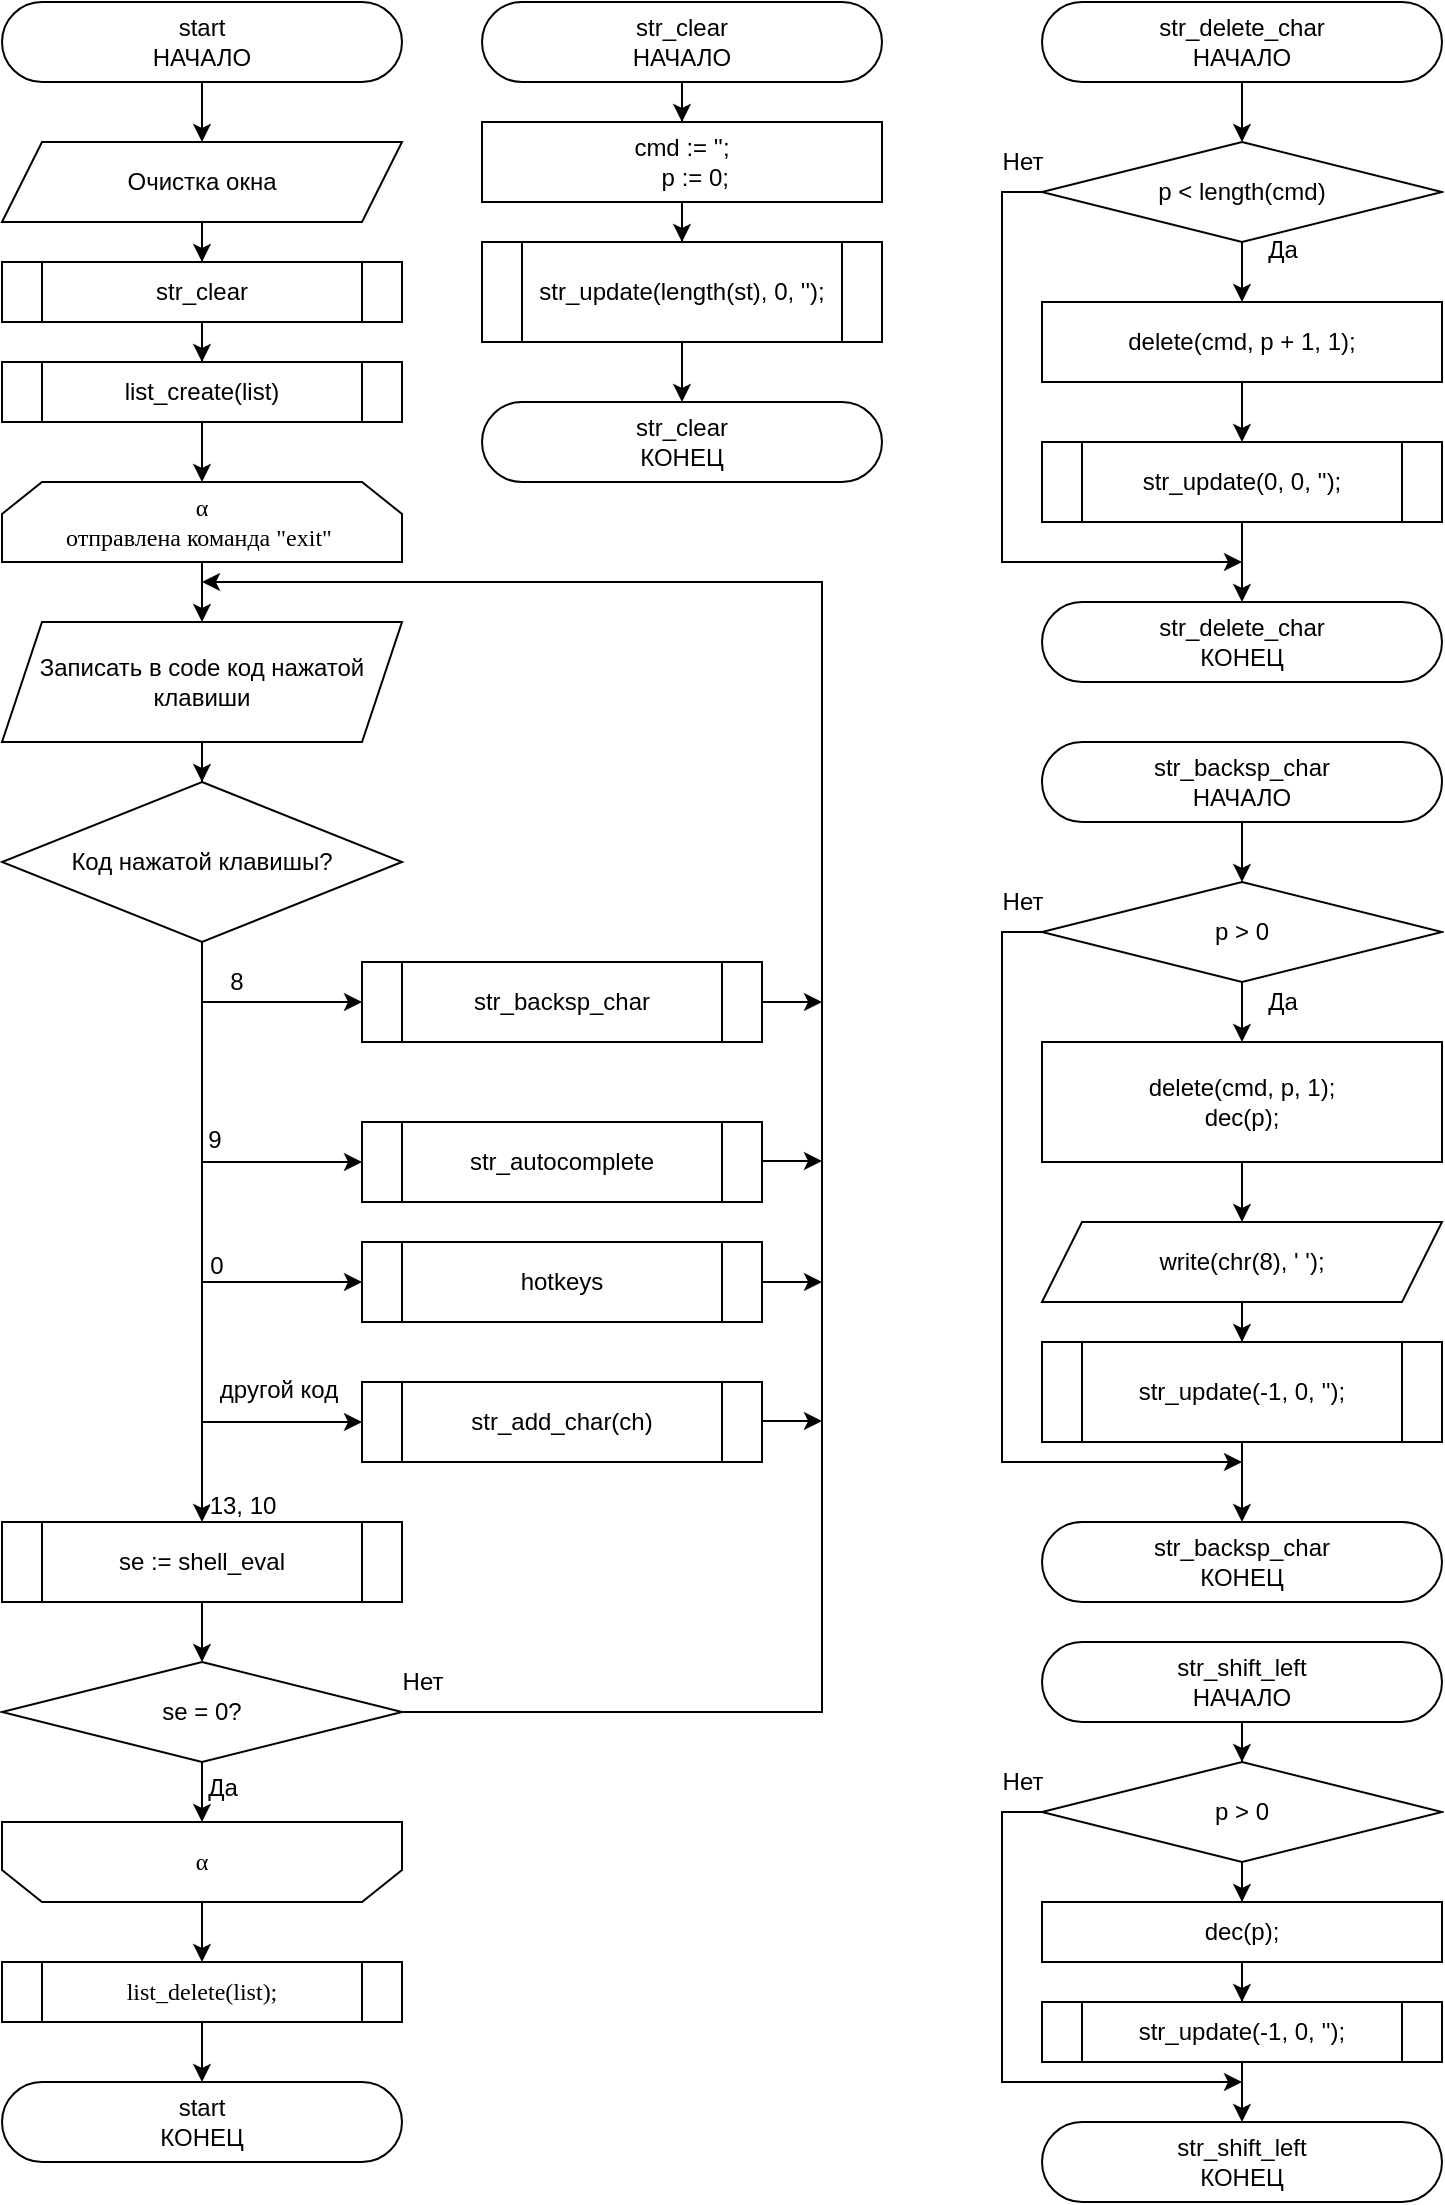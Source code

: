 <mxfile version="14.5.3" type="device"><diagram id="C5RBs43oDa-KdzZeNtuy" name="Page-1"><mxGraphModel dx="1102" dy="614" grid="1" gridSize="10" guides="1" tooltips="1" connect="1" arrows="1" fold="1" page="1" pageScale="1" pageWidth="827" pageHeight="1169" math="0" shadow="0"><root><mxCell id="WIyWlLk6GJQsqaUBKTNV-0"/><mxCell id="WIyWlLk6GJQsqaUBKTNV-1" parent="WIyWlLk6GJQsqaUBKTNV-0"/><mxCell id="dcutT4DS5eRzAWWODMpt-2" value="" style="edgeStyle=orthogonalEdgeStyle;rounded=0;orthogonalLoop=1;jettySize=auto;html=1;strokeWidth=1;fontSize=12;" edge="1" parent="WIyWlLk6GJQsqaUBKTNV-1" source="dcutT4DS5eRzAWWODMpt-0" target="dcutT4DS5eRzAWWODMpt-1"><mxGeometry relative="1" as="geometry"/></mxCell><mxCell id="dcutT4DS5eRzAWWODMpt-0" value="start&lt;br style=&quot;font-size: 12px;&quot;&gt;НАЧАЛО" style="rounded=1;whiteSpace=wrap;html=1;arcSize=50;strokeWidth=1;fontSize=12;" vertex="1" parent="WIyWlLk6GJQsqaUBKTNV-1"><mxGeometry x="40" y="40" width="200" height="40" as="geometry"/></mxCell><mxCell id="dcutT4DS5eRzAWWODMpt-4" value="" style="edgeStyle=orthogonalEdgeStyle;rounded=0;orthogonalLoop=1;jettySize=auto;html=1;strokeWidth=1;fontSize=12;" edge="1" parent="WIyWlLk6GJQsqaUBKTNV-1" source="dcutT4DS5eRzAWWODMpt-1" target="dcutT4DS5eRzAWWODMpt-3"><mxGeometry relative="1" as="geometry"/></mxCell><mxCell id="dcutT4DS5eRzAWWODMpt-1" value="Очистка окна" style="shape=parallelogram;perimeter=parallelogramPerimeter;whiteSpace=wrap;html=1;fixedSize=1;strokeWidth=1;fontSize=12;" vertex="1" parent="WIyWlLk6GJQsqaUBKTNV-1"><mxGeometry x="40" y="110" width="200" height="40" as="geometry"/></mxCell><mxCell id="dcutT4DS5eRzAWWODMpt-6" value="" style="edgeStyle=orthogonalEdgeStyle;rounded=0;orthogonalLoop=1;jettySize=auto;html=1;strokeWidth=1;fontSize=12;" edge="1" parent="WIyWlLk6GJQsqaUBKTNV-1" source="dcutT4DS5eRzAWWODMpt-3" target="dcutT4DS5eRzAWWODMpt-5"><mxGeometry relative="1" as="geometry"/></mxCell><mxCell id="dcutT4DS5eRzAWWODMpt-3" value="str_clear" style="shape=process;whiteSpace=wrap;html=1;backgroundOutline=1;strokeWidth=1;fontSize=12;" vertex="1" parent="WIyWlLk6GJQsqaUBKTNV-1"><mxGeometry x="40" y="170" width="200" height="30" as="geometry"/></mxCell><mxCell id="dcutT4DS5eRzAWWODMpt-8" value="" style="edgeStyle=orthogonalEdgeStyle;rounded=0;orthogonalLoop=1;jettySize=auto;html=1;strokeWidth=1;fontSize=12;" edge="1" parent="WIyWlLk6GJQsqaUBKTNV-1" source="dcutT4DS5eRzAWWODMpt-5" target="dcutT4DS5eRzAWWODMpt-7"><mxGeometry relative="1" as="geometry"/></mxCell><mxCell id="dcutT4DS5eRzAWWODMpt-5" value="list_create(list)" style="shape=process;whiteSpace=wrap;html=1;backgroundOutline=1;strokeWidth=1;fontSize=12;" vertex="1" parent="WIyWlLk6GJQsqaUBKTNV-1"><mxGeometry x="40" y="220" width="200" height="30" as="geometry"/></mxCell><mxCell id="dcutT4DS5eRzAWWODMpt-22" value="" style="edgeStyle=orthogonalEdgeStyle;rounded=0;orthogonalLoop=1;jettySize=auto;html=1;strokeWidth=1;fontSize=12;" edge="1" parent="WIyWlLk6GJQsqaUBKTNV-1" source="dcutT4DS5eRzAWWODMpt-7" target="dcutT4DS5eRzAWWODMpt-21"><mxGeometry relative="1" as="geometry"/></mxCell><mxCell id="dcutT4DS5eRzAWWODMpt-7" value="α&lt;br style=&quot;font-size: 12px;&quot;&gt;отправлена команда &quot;exit&quot;&amp;nbsp;" style="shape=loopLimit;whiteSpace=wrap;html=1;rounded=0;shadow=0;strokeWidth=1;fillColor=#ffffff;fontFamily=Times New Roman;fontSize=12;" vertex="1" parent="WIyWlLk6GJQsqaUBKTNV-1"><mxGeometry x="40" y="280" width="200" height="40" as="geometry"/></mxCell><mxCell id="dcutT4DS5eRzAWWODMpt-12" value="13, 10" style="edgeStyle=orthogonalEdgeStyle;rounded=0;orthogonalLoop=1;jettySize=auto;html=1;strokeWidth=1;entryX=0.5;entryY=0;entryDx=0;entryDy=0;fontSize=12;" edge="1" parent="WIyWlLk6GJQsqaUBKTNV-1" source="dcutT4DS5eRzAWWODMpt-9" target="dcutT4DS5eRzAWWODMpt-13"><mxGeometry x="0.941" y="20" relative="1" as="geometry"><mxPoint x="140" y="510" as="targetPoint"/><mxPoint as="offset"/></mxGeometry></mxCell><mxCell id="dcutT4DS5eRzAWWODMpt-9" value="Код нажатой клавишы?" style="rhombus;whiteSpace=wrap;html=1;strokeWidth=1;fontSize=12;" vertex="1" parent="WIyWlLk6GJQsqaUBKTNV-1"><mxGeometry x="40" y="430" width="200" height="80" as="geometry"/></mxCell><mxCell id="dcutT4DS5eRzAWWODMpt-15" value="" style="edgeStyle=orthogonalEdgeStyle;rounded=0;orthogonalLoop=1;jettySize=auto;html=1;strokeWidth=1;fontSize=12;" edge="1" parent="WIyWlLk6GJQsqaUBKTNV-1" source="dcutT4DS5eRzAWWODMpt-13" target="dcutT4DS5eRzAWWODMpt-14"><mxGeometry relative="1" as="geometry"/></mxCell><mxCell id="dcutT4DS5eRzAWWODMpt-13" value="se :=&amp;nbsp;shell_eval" style="shape=process;whiteSpace=wrap;html=1;backgroundOutline=1;strokeWidth=1;fontSize=12;" vertex="1" parent="WIyWlLk6GJQsqaUBKTNV-1"><mxGeometry x="40" y="800" width="200" height="40" as="geometry"/></mxCell><mxCell id="dcutT4DS5eRzAWWODMpt-18" value="Да" style="edgeStyle=orthogonalEdgeStyle;rounded=0;orthogonalLoop=1;jettySize=auto;html=1;strokeWidth=1;fontSize=12;" edge="1" parent="WIyWlLk6GJQsqaUBKTNV-1" source="dcutT4DS5eRzAWWODMpt-14" target="dcutT4DS5eRzAWWODMpt-17"><mxGeometry x="-0.5" y="10" relative="1" as="geometry"><mxPoint as="offset"/></mxGeometry></mxCell><mxCell id="dcutT4DS5eRzAWWODMpt-38" value="Нет" style="edgeStyle=orthogonalEdgeStyle;rounded=0;orthogonalLoop=1;jettySize=auto;html=1;strokeWidth=1;fontSize=12;exitX=1;exitY=0.5;exitDx=0;exitDy=0;" edge="1" parent="WIyWlLk6GJQsqaUBKTNV-1" source="dcutT4DS5eRzAWWODMpt-14"><mxGeometry x="-0.982" y="15" relative="1" as="geometry"><mxPoint x="140" y="330" as="targetPoint"/><Array as="points"><mxPoint x="450" y="895"/><mxPoint x="450" y="330"/></Array><mxPoint as="offset"/></mxGeometry></mxCell><mxCell id="dcutT4DS5eRzAWWODMpt-14" value="se = 0?" style="rhombus;whiteSpace=wrap;html=1;strokeWidth=1;fontSize=12;" vertex="1" parent="WIyWlLk6GJQsqaUBKTNV-1"><mxGeometry x="40" y="870" width="200" height="50" as="geometry"/></mxCell><mxCell id="dcutT4DS5eRzAWWODMpt-48" value="" style="edgeStyle=orthogonalEdgeStyle;rounded=0;orthogonalLoop=1;jettySize=auto;html=1;strokeWidth=1;fontSize=12;" edge="1" parent="WIyWlLk6GJQsqaUBKTNV-1" source="dcutT4DS5eRzAWWODMpt-17" target="dcutT4DS5eRzAWWODMpt-47"><mxGeometry relative="1" as="geometry"/></mxCell><mxCell id="dcutT4DS5eRzAWWODMpt-17" value="α" style="shape=loopLimit;whiteSpace=wrap;html=1;rounded=0;shadow=0;strokeWidth=1;fillColor=#ffffff;fontFamily=Times New Roman;fontSize=12;direction=west;" vertex="1" parent="WIyWlLk6GJQsqaUBKTNV-1"><mxGeometry x="40" y="950" width="200" height="40" as="geometry"/></mxCell><mxCell id="dcutT4DS5eRzAWWODMpt-23" value="" style="edgeStyle=orthogonalEdgeStyle;rounded=0;orthogonalLoop=1;jettySize=auto;html=1;strokeWidth=1;fontSize=12;" edge="1" parent="WIyWlLk6GJQsqaUBKTNV-1" source="dcutT4DS5eRzAWWODMpt-21" target="dcutT4DS5eRzAWWODMpt-9"><mxGeometry relative="1" as="geometry"/></mxCell><mxCell id="dcutT4DS5eRzAWWODMpt-21" value="Записать в&amp;nbsp;code код нажатой клавиши" style="shape=parallelogram;perimeter=parallelogramPerimeter;whiteSpace=wrap;html=1;fixedSize=1;strokeWidth=1;fontSize=12;" vertex="1" parent="WIyWlLk6GJQsqaUBKTNV-1"><mxGeometry x="40" y="350" width="200" height="60" as="geometry"/></mxCell><mxCell id="dcutT4DS5eRzAWWODMpt-40" value="" style="edgeStyle=orthogonalEdgeStyle;rounded=0;orthogonalLoop=1;jettySize=auto;html=1;strokeWidth=1;fontSize=12;" edge="1" parent="WIyWlLk6GJQsqaUBKTNV-1" source="dcutT4DS5eRzAWWODMpt-24"><mxGeometry relative="1" as="geometry"><mxPoint x="450" y="540" as="targetPoint"/></mxGeometry></mxCell><mxCell id="dcutT4DS5eRzAWWODMpt-24" value="str_backsp_char" style="shape=process;whiteSpace=wrap;html=1;backgroundOutline=1;strokeWidth=1;fontSize=12;" vertex="1" parent="WIyWlLk6GJQsqaUBKTNV-1"><mxGeometry x="220" y="520" width="200" height="40" as="geometry"/></mxCell><mxCell id="dcutT4DS5eRzAWWODMpt-25" value="" style="endArrow=classic;html=1;strokeWidth=1;fontSize=12;entryX=0;entryY=0.5;entryDx=0;entryDy=0;" edge="1" parent="WIyWlLk6GJQsqaUBKTNV-1" target="dcutT4DS5eRzAWWODMpt-24"><mxGeometry width="50" height="50" relative="1" as="geometry"><mxPoint x="140" y="540" as="sourcePoint"/><mxPoint x="200" y="540" as="targetPoint"/></mxGeometry></mxCell><mxCell id="dcutT4DS5eRzAWWODMpt-26" value="8" style="edgeLabel;html=1;align=center;verticalAlign=middle;resizable=0;points=[];fontSize=12;" vertex="1" connectable="0" parent="dcutT4DS5eRzAWWODMpt-25"><mxGeometry x="-0.367" relative="1" as="geometry"><mxPoint x="-9" y="-10" as="offset"/></mxGeometry></mxCell><mxCell id="dcutT4DS5eRzAWWODMpt-27" value="str_autocomplete" style="shape=process;whiteSpace=wrap;html=1;backgroundOutline=1;strokeWidth=1;fontSize=12;" vertex="1" parent="WIyWlLk6GJQsqaUBKTNV-1"><mxGeometry x="220" y="600" width="200" height="40" as="geometry"/></mxCell><mxCell id="dcutT4DS5eRzAWWODMpt-28" value="9" style="edgeLabel;html=1;align=center;verticalAlign=middle;resizable=0;points=[];fontSize=12;" vertex="1" connectable="0" parent="WIyWlLk6GJQsqaUBKTNV-1"><mxGeometry x="150" y="610" as="geometry"><mxPoint x="-4" y="-1" as="offset"/></mxGeometry></mxCell><mxCell id="dcutT4DS5eRzAWWODMpt-29" value="" style="endArrow=classic;html=1;strokeWidth=1;fontSize=12;entryX=0;entryY=0.5;entryDx=0;entryDy=0;" edge="1" parent="WIyWlLk6GJQsqaUBKTNV-1" target="dcutT4DS5eRzAWWODMpt-27"><mxGeometry width="50" height="50" relative="1" as="geometry"><mxPoint x="140" y="620" as="sourcePoint"/><mxPoint x="210" y="550" as="targetPoint"/></mxGeometry></mxCell><mxCell id="dcutT4DS5eRzAWWODMpt-31" value="hotkeys" style="shape=process;whiteSpace=wrap;html=1;backgroundOutline=1;strokeWidth=1;fontSize=12;" vertex="1" parent="WIyWlLk6GJQsqaUBKTNV-1"><mxGeometry x="220" y="660" width="200" height="40" as="geometry"/></mxCell><mxCell id="dcutT4DS5eRzAWWODMpt-32" value="0" style="edgeLabel;html=1;align=center;verticalAlign=middle;resizable=0;points=[];fontSize=12;" vertex="1" connectable="0" parent="WIyWlLk6GJQsqaUBKTNV-1"><mxGeometry x="150" y="670" as="geometry"><mxPoint x="-3" y="2" as="offset"/></mxGeometry></mxCell><mxCell id="dcutT4DS5eRzAWWODMpt-33" value="" style="endArrow=classic;html=1;strokeWidth=1;fontSize=12;entryX=0;entryY=0.5;entryDx=0;entryDy=0;" edge="1" parent="WIyWlLk6GJQsqaUBKTNV-1" target="dcutT4DS5eRzAWWODMpt-31"><mxGeometry width="50" height="50" relative="1" as="geometry"><mxPoint x="140" y="680" as="sourcePoint"/><mxPoint x="200" y="730" as="targetPoint"/></mxGeometry></mxCell><mxCell id="dcutT4DS5eRzAWWODMpt-34" value="str_add_char(ch)" style="shape=process;whiteSpace=wrap;html=1;backgroundOutline=1;strokeWidth=1;fontSize=12;" vertex="1" parent="WIyWlLk6GJQsqaUBKTNV-1"><mxGeometry x="220" y="730" width="200" height="40" as="geometry"/></mxCell><mxCell id="dcutT4DS5eRzAWWODMpt-35" value="другой код" style="edgeLabel;html=1;align=center;verticalAlign=middle;resizable=0;points=[];fontSize=12;" vertex="1" connectable="0" parent="WIyWlLk6GJQsqaUBKTNV-1"><mxGeometry x="180" y="730" as="geometry"><mxPoint x="-2" y="4" as="offset"/></mxGeometry></mxCell><mxCell id="dcutT4DS5eRzAWWODMpt-36" value="" style="endArrow=classic;html=1;strokeWidth=1;fontSize=12;entryX=0;entryY=0.5;entryDx=0;entryDy=0;" edge="1" parent="WIyWlLk6GJQsqaUBKTNV-1" target="dcutT4DS5eRzAWWODMpt-34"><mxGeometry width="50" height="50" relative="1" as="geometry"><mxPoint x="140" y="750" as="sourcePoint"/><mxPoint x="200" y="800" as="targetPoint"/></mxGeometry></mxCell><mxCell id="dcutT4DS5eRzAWWODMpt-41" value="" style="edgeStyle=orthogonalEdgeStyle;rounded=0;orthogonalLoop=1;jettySize=auto;html=1;strokeWidth=1;fontSize=12;" edge="1" parent="WIyWlLk6GJQsqaUBKTNV-1"><mxGeometry relative="1" as="geometry"><mxPoint x="420" y="619.5" as="sourcePoint"/><mxPoint x="450" y="619.5" as="targetPoint"/></mxGeometry></mxCell><mxCell id="dcutT4DS5eRzAWWODMpt-43" value="" style="edgeStyle=orthogonalEdgeStyle;rounded=0;orthogonalLoop=1;jettySize=auto;html=1;strokeWidth=1;fontSize=12;" edge="1" parent="WIyWlLk6GJQsqaUBKTNV-1"><mxGeometry relative="1" as="geometry"><mxPoint x="420" y="680" as="sourcePoint"/><mxPoint x="450" y="680" as="targetPoint"/></mxGeometry></mxCell><mxCell id="dcutT4DS5eRzAWWODMpt-45" value="" style="edgeStyle=orthogonalEdgeStyle;rounded=0;orthogonalLoop=1;jettySize=auto;html=1;strokeWidth=1;fontSize=12;" edge="1" parent="WIyWlLk6GJQsqaUBKTNV-1"><mxGeometry relative="1" as="geometry"><mxPoint x="420" y="749.5" as="sourcePoint"/><mxPoint x="450" y="749.5" as="targetPoint"/></mxGeometry></mxCell><mxCell id="dcutT4DS5eRzAWWODMpt-50" value="" style="edgeStyle=orthogonalEdgeStyle;rounded=0;orthogonalLoop=1;jettySize=auto;html=1;strokeWidth=1;fontSize=12;" edge="1" parent="WIyWlLk6GJQsqaUBKTNV-1" source="dcutT4DS5eRzAWWODMpt-47" target="dcutT4DS5eRzAWWODMpt-49"><mxGeometry relative="1" as="geometry"/></mxCell><mxCell id="dcutT4DS5eRzAWWODMpt-47" value="list_delete(list);" style="shape=process;whiteSpace=wrap;html=1;backgroundOutline=1;rounded=0;shadow=0;fontFamily=Times New Roman;strokeWidth=1;" vertex="1" parent="WIyWlLk6GJQsqaUBKTNV-1"><mxGeometry x="40" y="1020" width="200" height="30" as="geometry"/></mxCell><mxCell id="dcutT4DS5eRzAWWODMpt-49" value="start&lt;br style=&quot;font-size: 12px&quot;&gt;КОНЕЦ" style="rounded=1;whiteSpace=wrap;html=1;arcSize=50;strokeWidth=1;fontSize=12;" vertex="1" parent="WIyWlLk6GJQsqaUBKTNV-1"><mxGeometry x="40" y="1080" width="200" height="40" as="geometry"/></mxCell><mxCell id="dcutT4DS5eRzAWWODMpt-53" value="" style="edgeStyle=orthogonalEdgeStyle;rounded=0;orthogonalLoop=1;jettySize=auto;html=1;strokeWidth=1;fontSize=12;" edge="1" parent="WIyWlLk6GJQsqaUBKTNV-1" source="dcutT4DS5eRzAWWODMpt-51" target="dcutT4DS5eRzAWWODMpt-52"><mxGeometry relative="1" as="geometry"/></mxCell><mxCell id="dcutT4DS5eRzAWWODMpt-51" value="str_clear&lt;br style=&quot;font-size: 12px&quot;&gt;НАЧАЛО" style="rounded=1;whiteSpace=wrap;html=1;arcSize=50;strokeWidth=1;fontSize=12;" vertex="1" parent="WIyWlLk6GJQsqaUBKTNV-1"><mxGeometry x="280" y="40" width="200" height="40" as="geometry"/></mxCell><mxCell id="dcutT4DS5eRzAWWODMpt-56" value="" style="edgeStyle=orthogonalEdgeStyle;rounded=0;orthogonalLoop=1;jettySize=auto;html=1;strokeWidth=1;fontSize=12;" edge="1" parent="WIyWlLk6GJQsqaUBKTNV-1" source="dcutT4DS5eRzAWWODMpt-52" target="dcutT4DS5eRzAWWODMpt-55"><mxGeometry relative="1" as="geometry"/></mxCell><mxCell id="dcutT4DS5eRzAWWODMpt-52" value="&lt;div&gt;cmd := '';&lt;/div&gt;&lt;div&gt;&amp;nbsp; &amp;nbsp; p := 0;&lt;/div&gt;" style="rounded=0;whiteSpace=wrap;html=1;strokeWidth=1;fontSize=12;" vertex="1" parent="WIyWlLk6GJQsqaUBKTNV-1"><mxGeometry x="280" y="100" width="200" height="40" as="geometry"/></mxCell><mxCell id="dcutT4DS5eRzAWWODMpt-58" value="" style="edgeStyle=orthogonalEdgeStyle;rounded=0;orthogonalLoop=1;jettySize=auto;html=1;strokeWidth=1;fontSize=12;" edge="1" parent="WIyWlLk6GJQsqaUBKTNV-1" source="dcutT4DS5eRzAWWODMpt-55" target="dcutT4DS5eRzAWWODMpt-57"><mxGeometry relative="1" as="geometry"/></mxCell><mxCell id="dcutT4DS5eRzAWWODMpt-55" value="str_update(length(st), 0, '');" style="shape=process;whiteSpace=wrap;html=1;backgroundOutline=1;rounded=0;strokeWidth=1;" vertex="1" parent="WIyWlLk6GJQsqaUBKTNV-1"><mxGeometry x="280" y="160" width="200" height="50" as="geometry"/></mxCell><mxCell id="dcutT4DS5eRzAWWODMpt-57" value="str_clear&lt;br style=&quot;font-size: 12px&quot;&gt;КОНЕЦ" style="rounded=1;whiteSpace=wrap;html=1;arcSize=50;strokeWidth=1;fontSize=12;" vertex="1" parent="WIyWlLk6GJQsqaUBKTNV-1"><mxGeometry x="280" y="240" width="200" height="40" as="geometry"/></mxCell><mxCell id="dcutT4DS5eRzAWWODMpt-61" value="" style="edgeStyle=orthogonalEdgeStyle;rounded=0;orthogonalLoop=1;jettySize=auto;html=1;strokeWidth=1;fontSize=12;" edge="1" parent="WIyWlLk6GJQsqaUBKTNV-1" source="dcutT4DS5eRzAWWODMpt-59" target="dcutT4DS5eRzAWWODMpt-60"><mxGeometry relative="1" as="geometry"/></mxCell><mxCell id="dcutT4DS5eRzAWWODMpt-59" value="str_delete_char&lt;br style=&quot;font-size: 12px&quot;&gt;НАЧАЛО" style="rounded=1;whiteSpace=wrap;html=1;arcSize=50;strokeWidth=1;fontSize=12;" vertex="1" parent="WIyWlLk6GJQsqaUBKTNV-1"><mxGeometry x="560" y="40" width="200" height="40" as="geometry"/></mxCell><mxCell id="dcutT4DS5eRzAWWODMpt-63" value="Да" style="edgeStyle=orthogonalEdgeStyle;rounded=0;orthogonalLoop=1;jettySize=auto;html=1;strokeWidth=1;fontSize=12;" edge="1" parent="WIyWlLk6GJQsqaUBKTNV-1" source="dcutT4DS5eRzAWWODMpt-60"><mxGeometry x="-0.733" y="20" relative="1" as="geometry"><mxPoint x="660" y="190" as="targetPoint"/><mxPoint as="offset"/></mxGeometry></mxCell><mxCell id="dcutT4DS5eRzAWWODMpt-69" value="Нет" style="edgeStyle=orthogonalEdgeStyle;rounded=0;orthogonalLoop=1;jettySize=auto;html=1;strokeWidth=1;fontSize=12;exitX=0;exitY=0.5;exitDx=0;exitDy=0;" edge="1" parent="WIyWlLk6GJQsqaUBKTNV-1" source="dcutT4DS5eRzAWWODMpt-60"><mxGeometry x="-0.939" y="-15" relative="1" as="geometry"><mxPoint x="660" y="320" as="targetPoint"/><Array as="points"><mxPoint x="540" y="135"/><mxPoint x="540" y="320"/></Array><mxPoint as="offset"/></mxGeometry></mxCell><mxCell id="dcutT4DS5eRzAWWODMpt-60" value="p &amp;lt; length(cmd)" style="rhombus;whiteSpace=wrap;html=1;strokeWidth=1;fontSize=12;" vertex="1" parent="WIyWlLk6GJQsqaUBKTNV-1"><mxGeometry x="560" y="110" width="200" height="50" as="geometry"/></mxCell><mxCell id="dcutT4DS5eRzAWWODMpt-66" value="" style="edgeStyle=orthogonalEdgeStyle;rounded=0;orthogonalLoop=1;jettySize=auto;html=1;strokeWidth=1;fontSize=12;" edge="1" parent="WIyWlLk6GJQsqaUBKTNV-1" source="dcutT4DS5eRzAWWODMpt-64" target="dcutT4DS5eRzAWWODMpt-65"><mxGeometry relative="1" as="geometry"/></mxCell><mxCell id="dcutT4DS5eRzAWWODMpt-64" value="delete(cmd, p + 1, 1);" style="rounded=0;whiteSpace=wrap;html=1;strokeWidth=1;fontSize=12;" vertex="1" parent="WIyWlLk6GJQsqaUBKTNV-1"><mxGeometry x="560" y="190" width="200" height="40" as="geometry"/></mxCell><mxCell id="dcutT4DS5eRzAWWODMpt-68" value="" style="edgeStyle=orthogonalEdgeStyle;rounded=0;orthogonalLoop=1;jettySize=auto;html=1;strokeWidth=1;fontSize=12;" edge="1" parent="WIyWlLk6GJQsqaUBKTNV-1" source="dcutT4DS5eRzAWWODMpt-65" target="dcutT4DS5eRzAWWODMpt-67"><mxGeometry relative="1" as="geometry"/></mxCell><mxCell id="dcutT4DS5eRzAWWODMpt-65" value="str_update(0, 0, '');" style="shape=process;whiteSpace=wrap;html=1;backgroundOutline=1;rounded=0;strokeWidth=1;" vertex="1" parent="WIyWlLk6GJQsqaUBKTNV-1"><mxGeometry x="560" y="260" width="200" height="40" as="geometry"/></mxCell><mxCell id="dcutT4DS5eRzAWWODMpt-67" value="str_delete_char&lt;br style=&quot;font-size: 12px&quot;&gt;КОНЕЦ" style="rounded=1;whiteSpace=wrap;html=1;arcSize=50;strokeWidth=1;fontSize=12;" vertex="1" parent="WIyWlLk6GJQsqaUBKTNV-1"><mxGeometry x="560" y="340" width="200" height="40" as="geometry"/></mxCell><mxCell id="dcutT4DS5eRzAWWODMpt-72" value="" style="edgeStyle=orthogonalEdgeStyle;rounded=0;orthogonalLoop=1;jettySize=auto;html=1;strokeWidth=1;fontSize=12;" edge="1" parent="WIyWlLk6GJQsqaUBKTNV-1" source="dcutT4DS5eRzAWWODMpt-70" target="dcutT4DS5eRzAWWODMpt-71"><mxGeometry relative="1" as="geometry"/></mxCell><mxCell id="dcutT4DS5eRzAWWODMpt-70" value="str_backsp_char&lt;br style=&quot;font-size: 12px&quot;&gt;НАЧАЛО" style="rounded=1;whiteSpace=wrap;html=1;arcSize=50;strokeWidth=1;fontSize=12;" vertex="1" parent="WIyWlLk6GJQsqaUBKTNV-1"><mxGeometry x="560" y="410" width="200" height="40" as="geometry"/></mxCell><mxCell id="dcutT4DS5eRzAWWODMpt-74" value="Да" style="edgeStyle=orthogonalEdgeStyle;rounded=0;orthogonalLoop=1;jettySize=auto;html=1;strokeWidth=1;fontSize=12;" edge="1" parent="WIyWlLk6GJQsqaUBKTNV-1" source="dcutT4DS5eRzAWWODMpt-71" target="dcutT4DS5eRzAWWODMpt-73"><mxGeometry x="-0.6" y="20" relative="1" as="geometry"><mxPoint as="offset"/></mxGeometry></mxCell><mxCell id="dcutT4DS5eRzAWWODMpt-82" value="Нет" style="edgeStyle=orthogonalEdgeStyle;rounded=0;orthogonalLoop=1;jettySize=auto;html=1;strokeWidth=1;fontSize=12;exitX=0;exitY=0.5;exitDx=0;exitDy=0;" edge="1" parent="WIyWlLk6GJQsqaUBKTNV-1" source="dcutT4DS5eRzAWWODMpt-71"><mxGeometry x="-0.951" y="-15" relative="1" as="geometry"><mxPoint x="660" y="770" as="targetPoint"/><Array as="points"><mxPoint x="540" y="505"/><mxPoint x="540" y="770"/></Array><mxPoint as="offset"/></mxGeometry></mxCell><mxCell id="dcutT4DS5eRzAWWODMpt-71" value="p &amp;gt; 0" style="rhombus;whiteSpace=wrap;html=1;strokeWidth=1;fontSize=12;" vertex="1" parent="WIyWlLk6GJQsqaUBKTNV-1"><mxGeometry x="560" y="480" width="200" height="50" as="geometry"/></mxCell><mxCell id="dcutT4DS5eRzAWWODMpt-76" value="" style="edgeStyle=orthogonalEdgeStyle;rounded=0;orthogonalLoop=1;jettySize=auto;html=1;strokeWidth=1;fontSize=12;" edge="1" parent="WIyWlLk6GJQsqaUBKTNV-1" source="dcutT4DS5eRzAWWODMpt-73" target="dcutT4DS5eRzAWWODMpt-75"><mxGeometry relative="1" as="geometry"/></mxCell><mxCell id="dcutT4DS5eRzAWWODMpt-73" value="delete(cmd, p, 1);&lt;br&gt;dec(p);" style="whiteSpace=wrap;html=1;strokeWidth=1;" vertex="1" parent="WIyWlLk6GJQsqaUBKTNV-1"><mxGeometry x="560" y="560" width="200" height="60" as="geometry"/></mxCell><mxCell id="dcutT4DS5eRzAWWODMpt-78" value="" style="edgeStyle=orthogonalEdgeStyle;rounded=0;orthogonalLoop=1;jettySize=auto;html=1;strokeWidth=1;fontSize=12;" edge="1" parent="WIyWlLk6GJQsqaUBKTNV-1" source="dcutT4DS5eRzAWWODMpt-75" target="dcutT4DS5eRzAWWODMpt-77"><mxGeometry relative="1" as="geometry"/></mxCell><mxCell id="dcutT4DS5eRzAWWODMpt-75" value="write(chr(8), ' ');" style="shape=parallelogram;perimeter=parallelogramPerimeter;whiteSpace=wrap;html=1;fixedSize=1;strokeWidth=1;" vertex="1" parent="WIyWlLk6GJQsqaUBKTNV-1"><mxGeometry x="560" y="650" width="200" height="40" as="geometry"/></mxCell><mxCell id="dcutT4DS5eRzAWWODMpt-80" value="" style="edgeStyle=orthogonalEdgeStyle;rounded=0;orthogonalLoop=1;jettySize=auto;html=1;strokeWidth=1;fontSize=12;" edge="1" parent="WIyWlLk6GJQsqaUBKTNV-1" source="dcutT4DS5eRzAWWODMpt-77" target="dcutT4DS5eRzAWWODMpt-79"><mxGeometry relative="1" as="geometry"/></mxCell><mxCell id="dcutT4DS5eRzAWWODMpt-77" value="str_update(-1, 0, '');" style="shape=process;whiteSpace=wrap;html=1;backgroundOutline=1;strokeWidth=1;" vertex="1" parent="WIyWlLk6GJQsqaUBKTNV-1"><mxGeometry x="560" y="710" width="200" height="50" as="geometry"/></mxCell><mxCell id="dcutT4DS5eRzAWWODMpt-79" value="str_backsp_char&lt;br style=&quot;font-size: 12px&quot;&gt;КОНЕЦ" style="rounded=1;whiteSpace=wrap;html=1;arcSize=50;strokeWidth=1;fontSize=12;" vertex="1" parent="WIyWlLk6GJQsqaUBKTNV-1"><mxGeometry x="560" y="800" width="200" height="40" as="geometry"/></mxCell><mxCell id="dcutT4DS5eRzAWWODMpt-88" value="" style="edgeStyle=orthogonalEdgeStyle;rounded=0;orthogonalLoop=1;jettySize=auto;html=1;strokeWidth=1;fontSize=12;" edge="1" parent="WIyWlLk6GJQsqaUBKTNV-1" source="dcutT4DS5eRzAWWODMpt-86" target="dcutT4DS5eRzAWWODMpt-87"><mxGeometry relative="1" as="geometry"/></mxCell><mxCell id="dcutT4DS5eRzAWWODMpt-86" value="str_shift_left&lt;br style=&quot;font-size: 12px&quot;&gt;НАЧАЛО" style="rounded=1;whiteSpace=wrap;html=1;arcSize=50;strokeWidth=1;fontSize=12;" vertex="1" parent="WIyWlLk6GJQsqaUBKTNV-1"><mxGeometry x="560" y="860" width="200" height="40" as="geometry"/></mxCell><mxCell id="dcutT4DS5eRzAWWODMpt-90" value="" style="edgeStyle=orthogonalEdgeStyle;rounded=0;orthogonalLoop=1;jettySize=auto;html=1;strokeWidth=1;fontSize=12;" edge="1" parent="WIyWlLk6GJQsqaUBKTNV-1" source="dcutT4DS5eRzAWWODMpt-87" target="dcutT4DS5eRzAWWODMpt-89"><mxGeometry relative="1" as="geometry"/></mxCell><mxCell id="dcutT4DS5eRzAWWODMpt-96" value="Нет" style="edgeStyle=orthogonalEdgeStyle;rounded=0;orthogonalLoop=1;jettySize=auto;html=1;strokeWidth=1;fontSize=12;exitX=0;exitY=0.5;exitDx=0;exitDy=0;" edge="1" parent="WIyWlLk6GJQsqaUBKTNV-1" source="dcutT4DS5eRzAWWODMpt-87"><mxGeometry x="-0.927" y="-15" relative="1" as="geometry"><mxPoint x="660" y="1080" as="targetPoint"/><Array as="points"><mxPoint x="540" y="945"/><mxPoint x="540" y="1080"/></Array><mxPoint as="offset"/></mxGeometry></mxCell><mxCell id="dcutT4DS5eRzAWWODMpt-87" value="p &amp;gt; 0" style="rhombus;whiteSpace=wrap;html=1;strokeWidth=1;fontSize=12;" vertex="1" parent="WIyWlLk6GJQsqaUBKTNV-1"><mxGeometry x="560" y="920" width="200" height="50" as="geometry"/></mxCell><mxCell id="dcutT4DS5eRzAWWODMpt-92" value="" style="edgeStyle=orthogonalEdgeStyle;rounded=0;orthogonalLoop=1;jettySize=auto;html=1;strokeWidth=1;fontSize=12;" edge="1" parent="WIyWlLk6GJQsqaUBKTNV-1" source="dcutT4DS5eRzAWWODMpt-89" target="dcutT4DS5eRzAWWODMpt-91"><mxGeometry relative="1" as="geometry"/></mxCell><mxCell id="dcutT4DS5eRzAWWODMpt-89" value="dec(p);" style="whiteSpace=wrap;html=1;strokeWidth=1;" vertex="1" parent="WIyWlLk6GJQsqaUBKTNV-1"><mxGeometry x="560" y="990" width="200" height="30" as="geometry"/></mxCell><mxCell id="dcutT4DS5eRzAWWODMpt-94" value="" style="edgeStyle=orthogonalEdgeStyle;rounded=0;orthogonalLoop=1;jettySize=auto;html=1;strokeWidth=1;fontSize=12;" edge="1" parent="WIyWlLk6GJQsqaUBKTNV-1" source="dcutT4DS5eRzAWWODMpt-91" target="dcutT4DS5eRzAWWODMpt-93"><mxGeometry relative="1" as="geometry"/></mxCell><mxCell id="dcutT4DS5eRzAWWODMpt-91" value="str_update(-1, 0, '');" style="shape=process;whiteSpace=wrap;html=1;backgroundOutline=1;strokeWidth=1;" vertex="1" parent="WIyWlLk6GJQsqaUBKTNV-1"><mxGeometry x="560" y="1040" width="200" height="30" as="geometry"/></mxCell><mxCell id="dcutT4DS5eRzAWWODMpt-93" value="str_shift_left&lt;br style=&quot;font-size: 12px&quot;&gt;КОНЕЦ" style="rounded=1;whiteSpace=wrap;html=1;arcSize=50;strokeWidth=1;fontSize=12;" vertex="1" parent="WIyWlLk6GJQsqaUBKTNV-1"><mxGeometry x="560" y="1100" width="200" height="40" as="geometry"/></mxCell></root></mxGraphModel></diagram></mxfile>